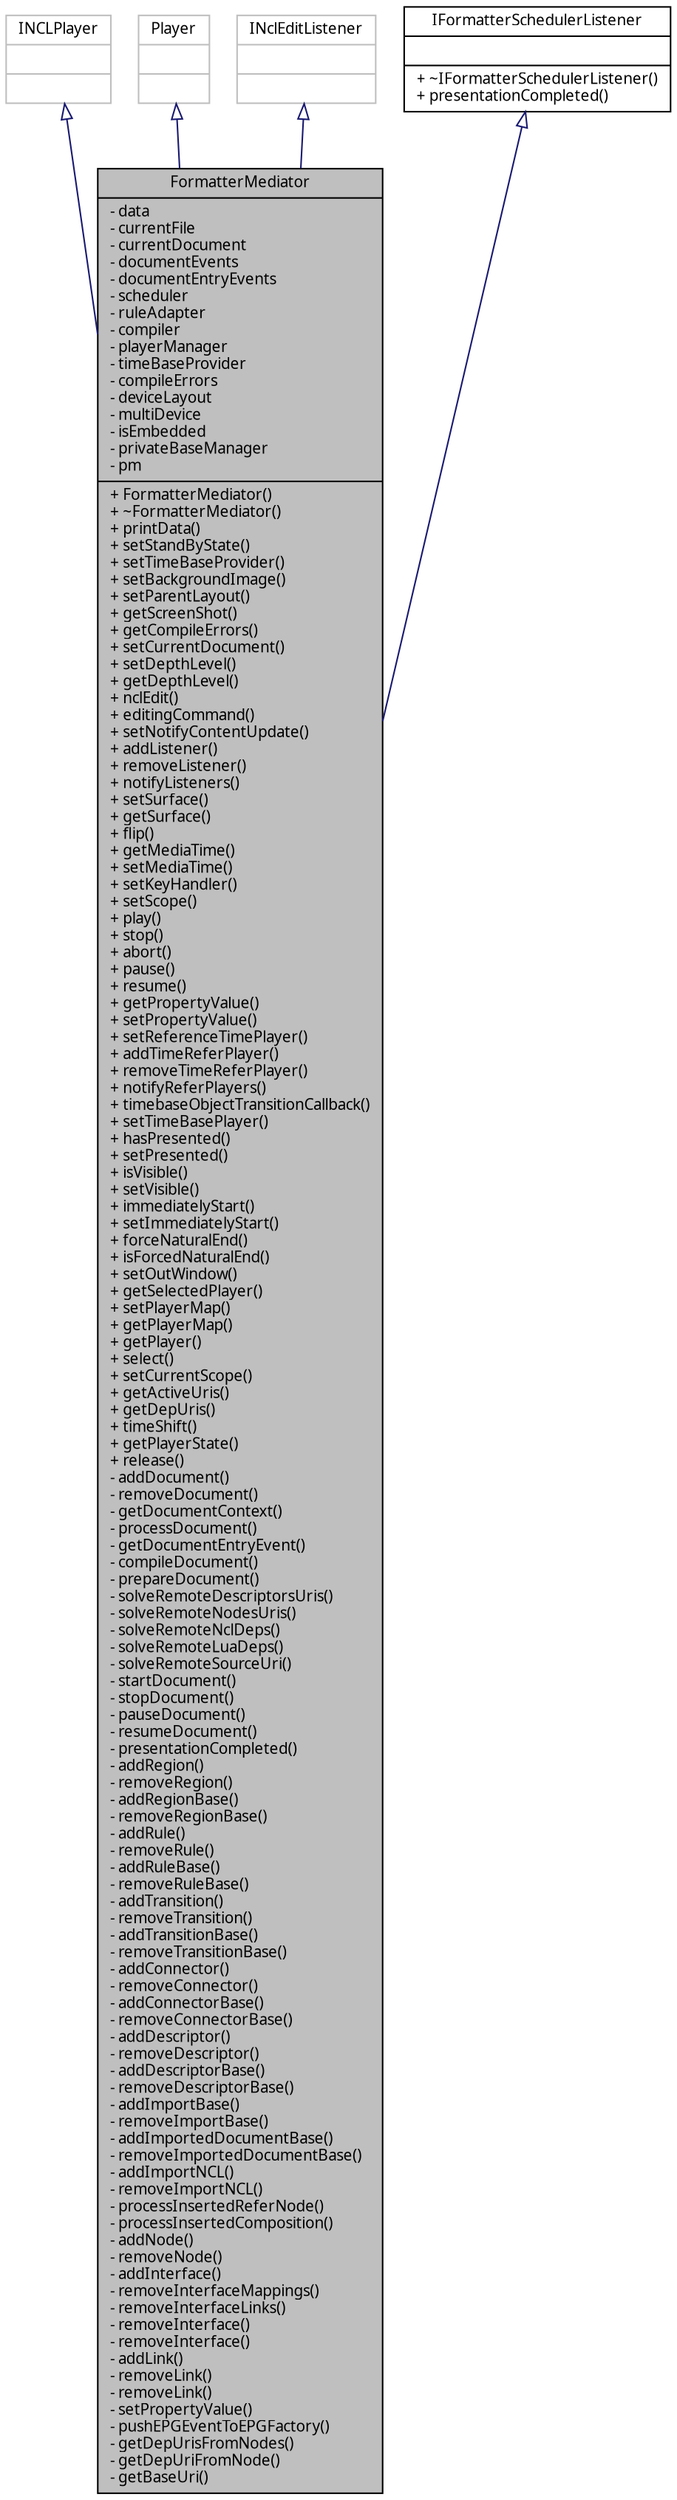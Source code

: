 digraph G
{
  edge [fontname="FreeSans.ttf",fontsize=10,labelfontname="FreeSans.ttf",labelfontsize=10];
  node [fontname="FreeSans.ttf",fontsize=10,shape=record];
  Node1 [label="{FormatterMediator\n|- data\l- currentFile\l- currentDocument\l- documentEvents\l- documentEntryEvents\l- scheduler\l- ruleAdapter\l- compiler\l- playerManager\l- timeBaseProvider\l- compileErrors\l- deviceLayout\l- multiDevice\l- isEmbedded\l- privateBaseManager\l- pm\l|+ FormatterMediator()\l+ ~FormatterMediator()\l+ printData()\l+ setStandByState()\l+ setTimeBaseProvider()\l+ setBackgroundImage()\l+ setParentLayout()\l+ getScreenShot()\l+ getCompileErrors()\l+ setCurrentDocument()\l+ setDepthLevel()\l+ getDepthLevel()\l+ nclEdit()\l+ editingCommand()\l+ setNotifyContentUpdate()\l+ addListener()\l+ removeListener()\l+ notifyListeners()\l+ setSurface()\l+ getSurface()\l+ flip()\l+ getMediaTime()\l+ setMediaTime()\l+ setKeyHandler()\l+ setScope()\l+ play()\l+ stop()\l+ abort()\l+ pause()\l+ resume()\l+ getPropertyValue()\l+ setPropertyValue()\l+ setReferenceTimePlayer()\l+ addTimeReferPlayer()\l+ removeTimeReferPlayer()\l+ notifyReferPlayers()\l+ timebaseObjectTransitionCallback()\l+ setTimeBasePlayer()\l+ hasPresented()\l+ setPresented()\l+ isVisible()\l+ setVisible()\l+ immediatelyStart()\l+ setImmediatelyStart()\l+ forceNaturalEnd()\l+ isForcedNaturalEnd()\l+ setOutWindow()\l+ getSelectedPlayer()\l+ setPlayerMap()\l+ getPlayerMap()\l+ getPlayer()\l+ select()\l+ setCurrentScope()\l+ getActiveUris()\l+ getDepUris()\l+ timeShift()\l+ getPlayerState()\l+ release()\l- addDocument()\l- removeDocument()\l- getDocumentContext()\l- processDocument()\l- getDocumentEntryEvent()\l- compileDocument()\l- prepareDocument()\l- solveRemoteDescriptorsUris()\l- solveRemoteNodesUris()\l- solveRemoteNclDeps()\l- solveRemoteLuaDeps()\l- solveRemoteSourceUri()\l- startDocument()\l- stopDocument()\l- pauseDocument()\l- resumeDocument()\l- presentationCompleted()\l- addRegion()\l- removeRegion()\l- addRegionBase()\l- removeRegionBase()\l- addRule()\l- removeRule()\l- addRuleBase()\l- removeRuleBase()\l- addTransition()\l- removeTransition()\l- addTransitionBase()\l- removeTransitionBase()\l- addConnector()\l- removeConnector()\l- addConnectorBase()\l- removeConnectorBase()\l- addDescriptor()\l- removeDescriptor()\l- addDescriptorBase()\l- removeDescriptorBase()\l- addImportBase()\l- removeImportBase()\l- addImportedDocumentBase()\l- removeImportedDocumentBase()\l- addImportNCL()\l- removeImportNCL()\l- processInsertedReferNode()\l- processInsertedComposition()\l- addNode()\l- removeNode()\l- addInterface()\l- removeInterfaceMappings()\l- removeInterfaceLinks()\l- removeInterface()\l- removeInterface()\l- addLink()\l- removeLink()\l- removeLink()\l- setPropertyValue()\l- pushEPGEventToEPGFactory()\l- getDepUrisFromNodes()\l- getDepUriFromNode()\l- getBaseUri()\l}",height=0.2,width=0.4,color="black", fillcolor="grey75", style="filled" fontcolor="black"];
  Node2 -> Node1 [dir=back,color="midnightblue",fontsize=10,style="solid",arrowtail="empty",fontname="FreeSans.ttf"];
  Node2 [label="{INCLPlayer\n||}",height=0.2,width=0.4,color="grey75", fillcolor="white", style="filled"];
  Node3 -> Node1 [dir=back,color="midnightblue",fontsize=10,style="solid",arrowtail="empty",fontname="FreeSans.ttf"];
  Node3 [label="{Player\n||}",height=0.2,width=0.4,color="grey75", fillcolor="white", style="filled"];
  Node4 -> Node1 [dir=back,color="midnightblue",fontsize=10,style="solid",arrowtail="empty",fontname="FreeSans.ttf"];
  Node4 [label="{INclEditListener\n||}",height=0.2,width=0.4,color="grey75", fillcolor="white", style="filled"];
  Node5 -> Node1 [dir=back,color="midnightblue",fontsize=10,style="solid",arrowtail="empty",fontname="FreeSans.ttf"];
  Node5 [label="{IFormatterSchedulerListener\n||+ ~IFormatterSchedulerListener()\l+ presentationCompleted()\l}",height=0.2,width=0.4,color="black", fillcolor="white", style="filled",URL="$classbr_1_1pucrio_1_1telemidia_1_1ginga_1_1ncl_1_1IFormatterSchedulerListener.html"];
}
